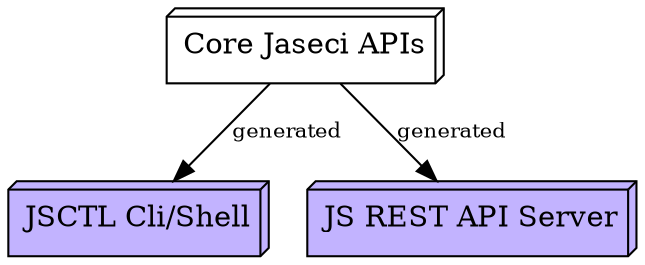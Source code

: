 digraph G {
 main [shape=box3d, label="Core Jaseci APIs"]; /* this is a comment */
 jsctl [shape=box3d, label="JSCTL Cli/Shell", style=filled,fillcolor=".7 .3 1.0"]
 serve [shape=box3d, label="JS REST API Server", style=filled, fillcolor=".7 .3 1.0"]
 main -> jsctl [weight=8,label="generated", fontsize=10];
 main -> serve [weight=8,label="generated", fontsize=10];
}